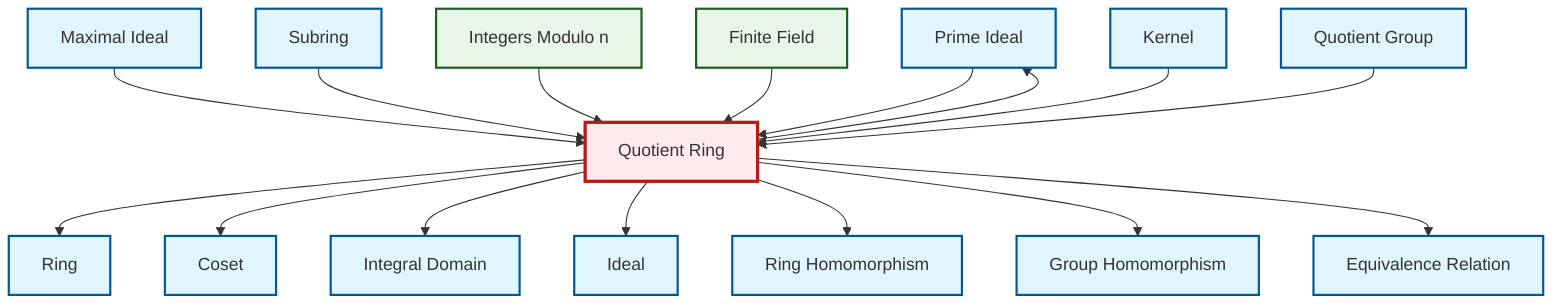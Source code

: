 graph TD
    classDef definition fill:#e1f5fe,stroke:#01579b,stroke-width:2px
    classDef theorem fill:#f3e5f5,stroke:#4a148c,stroke-width:2px
    classDef axiom fill:#fff3e0,stroke:#e65100,stroke-width:2px
    classDef example fill:#e8f5e9,stroke:#1b5e20,stroke-width:2px
    classDef current fill:#ffebee,stroke:#b71c1c,stroke-width:3px
    def-prime-ideal["Prime Ideal"]:::definition
    ex-quotient-integers-mod-n["Integers Modulo n"]:::example
    def-quotient-ring["Quotient Ring"]:::definition
    def-kernel["Kernel"]:::definition
    def-ring["Ring"]:::definition
    def-subring["Subring"]:::definition
    def-maximal-ideal["Maximal Ideal"]:::definition
    def-coset["Coset"]:::definition
    def-homomorphism["Group Homomorphism"]:::definition
    def-integral-domain["Integral Domain"]:::definition
    ex-finite-field["Finite Field"]:::example
    def-ring-homomorphism["Ring Homomorphism"]:::definition
    def-ideal["Ideal"]:::definition
    def-equivalence-relation["Equivalence Relation"]:::definition
    def-quotient-group["Quotient Group"]:::definition
    def-quotient-ring --> def-ring
    def-maximal-ideal --> def-quotient-ring
    def-quotient-ring --> def-coset
    def-quotient-ring --> def-integral-domain
    def-quotient-ring --> def-ideal
    def-quotient-ring --> def-ring-homomorphism
    def-subring --> def-quotient-ring
    ex-quotient-integers-mod-n --> def-quotient-ring
    def-prime-ideal --> def-quotient-ring
    ex-finite-field --> def-quotient-ring
    def-kernel --> def-quotient-ring
    def-quotient-ring --> def-homomorphism
    def-quotient-ring --> def-equivalence-relation
    def-quotient-group --> def-quotient-ring
    def-quotient-ring --> def-prime-ideal
    class def-quotient-ring current